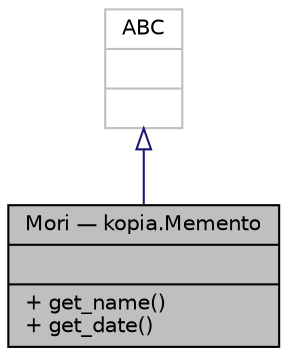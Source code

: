 digraph "Mori — kopia.Memento"
{
 // LATEX_PDF_SIZE
  bgcolor="transparent";
  edge [fontname="Helvetica",fontsize="10",labelfontname="Helvetica",labelfontsize="10"];
  node [fontname="Helvetica",fontsize="10",shape=record];
  Node1 [label="{Mori — kopia.Memento\n||+ get_name()\l+ get_date()\l}",height=0.2,width=0.4,color="black", fillcolor="grey75", style="filled", fontcolor="black",tooltip="Interfejs Memento zapewnia sposoby odzyskania danych szczególnych memento, takich jak data utworzenia..."];
  Node2 -> Node1 [dir="back",color="midnightblue",fontsize="10",style="solid",arrowtail="onormal",fontname="Helvetica"];
  Node2 [label="{ABC\n||}",height=0.2,width=0.4,color="grey75",tooltip=" "];
}
